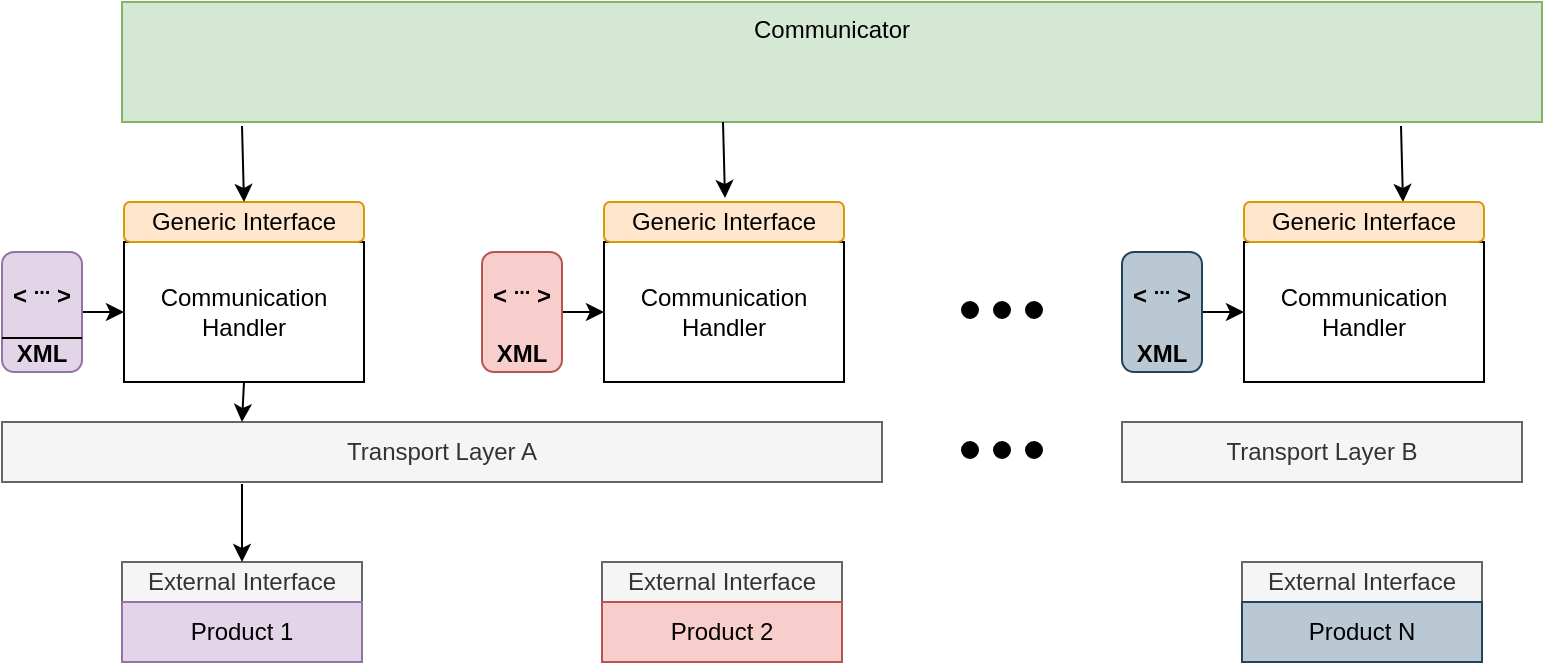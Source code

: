 <mxfile version="13.9.9" type="device"><diagram id="eH_KAKfTOrzADCKV09iF" name="Page-1"><mxGraphModel dx="1185" dy="785" grid="1" gridSize="10" guides="1" tooltips="1" connect="1" arrows="1" fold="1" page="1" pageScale="1" pageWidth="827" pageHeight="1169" background="none" math="0" shadow="0"><root><mxCell id="0"/><mxCell id="1" parent="0"/><mxCell id="U0cZKh1xSIJEdOY7DLbc-1" value="Communicator" style="rounded=0;whiteSpace=wrap;html=1;fillColor=#d5e8d4;strokeColor=#82b366;align=center;verticalAlign=top;" vertex="1" parent="1"><mxGeometry x="100" y="40" width="710" height="60" as="geometry"/></mxCell><mxCell id="U0cZKh1xSIJEdOY7DLbc-3" value="Communication Handler&lt;br&gt;" style="rounded=0;whiteSpace=wrap;html=1;" vertex="1" parent="1"><mxGeometry x="101" y="160" width="120" height="70" as="geometry"/></mxCell><mxCell id="U0cZKh1xSIJEdOY7DLbc-7" value="Generic Interface" style="rounded=1;whiteSpace=wrap;html=1;fillColor=#ffe6cc;strokeColor=#d79b00;" vertex="1" parent="1"><mxGeometry x="101" y="140" width="120" height="20" as="geometry"/></mxCell><mxCell id="U0cZKh1xSIJEdOY7DLbc-8" value="External Interface" style="rounded=0;whiteSpace=wrap;html=1;fillColor=#f5f5f5;strokeColor=#666666;fontColor=#333333;" vertex="1" parent="1"><mxGeometry x="100" y="320" width="120" height="20" as="geometry"/></mxCell><mxCell id="U0cZKh1xSIJEdOY7DLbc-10" value="Transport Layer A" style="rounded=0;whiteSpace=wrap;html=1;fillColor=#f5f5f5;strokeColor=#666666;fontColor=#333333;" vertex="1" parent="1"><mxGeometry x="40" y="250" width="440" height="30" as="geometry"/></mxCell><mxCell id="U0cZKh1xSIJEdOY7DLbc-11" value="Product 1" style="rounded=0;whiteSpace=wrap;html=1;fillColor=#e1d5e7;strokeColor=#9673a6;" vertex="1" parent="1"><mxGeometry x="100" y="340" width="120" height="30" as="geometry"/></mxCell><mxCell id="U0cZKh1xSIJEdOY7DLbc-17" value="" style="endArrow=classic;html=1;entryX=0.5;entryY=0;entryDx=0;entryDy=0;startArrow=none;startFill=0;" edge="1" parent="1" target="U0cZKh1xSIJEdOY7DLbc-7"><mxGeometry width="50" height="50" relative="1" as="geometry"><mxPoint x="160" y="102" as="sourcePoint"/><mxPoint x="230" y="130" as="targetPoint"/></mxGeometry></mxCell><mxCell id="U0cZKh1xSIJEdOY7DLbc-63" value="" style="endArrow=classic;startArrow=none;html=1;startFill=0;exitX=0.5;exitY=1;exitDx=0;exitDy=0;" edge="1" parent="1" source="U0cZKh1xSIJEdOY7DLbc-3"><mxGeometry width="50" height="50" relative="1" as="geometry"><mxPoint x="160" y="290" as="sourcePoint"/><mxPoint x="160" y="250" as="targetPoint"/></mxGeometry></mxCell><mxCell id="U0cZKh1xSIJEdOY7DLbc-72" value="Communication Handler&lt;br&gt;" style="rounded=0;whiteSpace=wrap;html=1;" vertex="1" parent="1"><mxGeometry x="341" y="160" width="120" height="70" as="geometry"/></mxCell><mxCell id="U0cZKh1xSIJEdOY7DLbc-74" value="Generic Interface" style="rounded=1;whiteSpace=wrap;html=1;fillColor=#ffe6cc;strokeColor=#d79b00;" vertex="1" parent="1"><mxGeometry x="341" y="140" width="120" height="20" as="geometry"/></mxCell><mxCell id="U0cZKh1xSIJEdOY7DLbc-75" value="External Interface" style="rounded=0;whiteSpace=wrap;html=1;fillColor=#f5f5f5;strokeColor=#666666;fontColor=#333333;" vertex="1" parent="1"><mxGeometry x="340" y="320" width="120" height="20" as="geometry"/></mxCell><mxCell id="U0cZKh1xSIJEdOY7DLbc-77" value="Product 2" style="rounded=0;whiteSpace=wrap;html=1;fillColor=#f8cecc;strokeColor=#b85450;" vertex="1" parent="1"><mxGeometry x="340" y="340" width="120" height="30" as="geometry"/></mxCell><mxCell id="U0cZKh1xSIJEdOY7DLbc-92" value="" style="endArrow=classic;html=1;entryX=0.5;entryY=0;entryDx=0;entryDy=0;startArrow=none;startFill=0;" edge="1" parent="1"><mxGeometry width="50" height="50" relative="1" as="geometry"><mxPoint x="400.5" y="100.0" as="sourcePoint"/><mxPoint x="401.5" y="138" as="targetPoint"/></mxGeometry></mxCell><mxCell id="U0cZKh1xSIJEdOY7DLbc-93" value="" style="endArrow=classic;html=1;entryX=0.5;entryY=0;entryDx=0;entryDy=0;startArrow=none;startFill=0;" edge="1" parent="1"><mxGeometry width="50" height="50" relative="1" as="geometry"><mxPoint x="739.5" y="102.0" as="sourcePoint"/><mxPoint x="740.5" y="140" as="targetPoint"/></mxGeometry></mxCell><mxCell id="U0cZKh1xSIJEdOY7DLbc-104" value="" style="endArrow=classic;startArrow=none;html=1;startFill=0;entryX=0.5;entryY=0;entryDx=0;entryDy=0;" edge="1" parent="1" target="U0cZKh1xSIJEdOY7DLbc-8"><mxGeometry width="50" height="50" relative="1" as="geometry"><mxPoint x="160" y="281" as="sourcePoint"/><mxPoint x="170" y="260" as="targetPoint"/></mxGeometry></mxCell><mxCell id="U0cZKh1xSIJEdOY7DLbc-109" value="" style="edgeStyle=orthogonalEdgeStyle;rounded=0;orthogonalLoop=1;jettySize=auto;html=1;startArrow=none;startFill=0;" edge="1" parent="1" source="U0cZKh1xSIJEdOY7DLbc-105" target="U0cZKh1xSIJEdOY7DLbc-3"><mxGeometry relative="1" as="geometry"/></mxCell><mxCell id="U0cZKh1xSIJEdOY7DLbc-105" value="&amp;lt; &lt;sup&gt;...&lt;/sup&gt;&amp;nbsp;&amp;gt;&lt;br&gt;&lt;br&gt;XML" style="rounded=1;whiteSpace=wrap;html=1;align=center;fontStyle=1;verticalAlign=bottom;fillColor=#e1d5e7;strokeColor=#9673a6;" vertex="1" parent="1"><mxGeometry x="40" y="165" width="40" height="60" as="geometry"/></mxCell><mxCell id="U0cZKh1xSIJEdOY7DLbc-107" value="" style="endArrow=none;html=1;exitX=0;exitY=0.75;exitDx=0;exitDy=0;entryX=1;entryY=0.75;entryDx=0;entryDy=0;" edge="1" parent="1"><mxGeometry width="50" height="50" relative="1" as="geometry"><mxPoint x="40" y="208" as="sourcePoint"/><mxPoint x="80" y="208" as="targetPoint"/></mxGeometry></mxCell><mxCell id="U0cZKh1xSIJEdOY7DLbc-111" value="" style="edgeStyle=orthogonalEdgeStyle;rounded=0;orthogonalLoop=1;jettySize=auto;html=1;startArrow=none;startFill=0;" edge="1" parent="1" source="U0cZKh1xSIJEdOY7DLbc-110" target="U0cZKh1xSIJEdOY7DLbc-72"><mxGeometry relative="1" as="geometry"/></mxCell><mxCell id="U0cZKh1xSIJEdOY7DLbc-110" value="&amp;lt; &lt;sup&gt;...&lt;/sup&gt;&amp;nbsp;&amp;gt;&lt;br&gt;&lt;br&gt;XML" style="rounded=1;whiteSpace=wrap;html=1;align=center;fontStyle=1;verticalAlign=bottom;fillColor=#f8cecc;strokeColor=#b85450;" vertex="1" parent="1"><mxGeometry x="280" y="165" width="40" height="60" as="geometry"/></mxCell><mxCell id="U0cZKh1xSIJEdOY7DLbc-112" value="Communication Handler&lt;br&gt;" style="rounded=0;whiteSpace=wrap;html=1;" vertex="1" parent="1"><mxGeometry x="661" y="160" width="120" height="70" as="geometry"/></mxCell><mxCell id="U0cZKh1xSIJEdOY7DLbc-113" value="Generic Interface" style="rounded=1;whiteSpace=wrap;html=1;fillColor=#ffe6cc;strokeColor=#d79b00;" vertex="1" parent="1"><mxGeometry x="661" y="140" width="120" height="20" as="geometry"/></mxCell><mxCell id="U0cZKh1xSIJEdOY7DLbc-114" value="External Interface" style="rounded=0;whiteSpace=wrap;html=1;fillColor=#f5f5f5;strokeColor=#666666;fontColor=#333333;" vertex="1" parent="1"><mxGeometry x="660" y="320" width="120" height="20" as="geometry"/></mxCell><mxCell id="U0cZKh1xSIJEdOY7DLbc-115" value="Product N" style="rounded=0;whiteSpace=wrap;html=1;fillColor=#bac8d3;strokeColor=#23445d;" vertex="1" parent="1"><mxGeometry x="660" y="340" width="120" height="30" as="geometry"/></mxCell><mxCell id="U0cZKh1xSIJEdOY7DLbc-116" value="" style="edgeStyle=orthogonalEdgeStyle;rounded=0;orthogonalLoop=1;jettySize=auto;html=1;startArrow=none;startFill=0;" edge="1" source="U0cZKh1xSIJEdOY7DLbc-117" target="U0cZKh1xSIJEdOY7DLbc-112" parent="1"><mxGeometry relative="1" as="geometry"/></mxCell><mxCell id="U0cZKh1xSIJEdOY7DLbc-117" value="&amp;lt; &lt;sup&gt;...&lt;/sup&gt;&amp;nbsp;&amp;gt;&lt;br&gt;&lt;br&gt;XML" style="rounded=1;whiteSpace=wrap;html=1;align=center;fontStyle=1;verticalAlign=bottom;fillColor=#bac8d3;strokeColor=#23445d;" vertex="1" parent="1"><mxGeometry x="600" y="165" width="40" height="60" as="geometry"/></mxCell><mxCell id="U0cZKh1xSIJEdOY7DLbc-118" value="Transport Layer B" style="rounded=0;whiteSpace=wrap;html=1;fillColor=#f5f5f5;strokeColor=#666666;fontColor=#333333;" vertex="1" parent="1"><mxGeometry x="600" y="250" width="200" height="30" as="geometry"/></mxCell><mxCell id="U0cZKh1xSIJEdOY7DLbc-120" value="" style="group" vertex="1" connectable="0" parent="1"><mxGeometry x="520" y="260" width="40" height="10" as="geometry"/></mxCell><mxCell id="U0cZKh1xSIJEdOY7DLbc-121" value="" style="ellipse;whiteSpace=wrap;html=1;aspect=fixed;align=center;labelBackgroundColor=none;labelBorderColor=none;noLabel=1;fontColor=none;fillColor=#000000;" vertex="1" parent="U0cZKh1xSIJEdOY7DLbc-120"><mxGeometry width="8" height="8" as="geometry"/></mxCell><mxCell id="U0cZKh1xSIJEdOY7DLbc-122" value="" style="ellipse;whiteSpace=wrap;html=1;aspect=fixed;align=center;labelBackgroundColor=none;labelBorderColor=none;noLabel=1;fontColor=none;fillColor=#000000;" vertex="1" parent="U0cZKh1xSIJEdOY7DLbc-120"><mxGeometry x="16" width="8" height="8" as="geometry"/></mxCell><mxCell id="U0cZKh1xSIJEdOY7DLbc-123" value="" style="ellipse;whiteSpace=wrap;html=1;aspect=fixed;align=center;labelBackgroundColor=none;labelBorderColor=none;noLabel=1;fontColor=none;fillColor=#000000;" vertex="1" parent="U0cZKh1xSIJEdOY7DLbc-120"><mxGeometry x="32" width="8" height="8" as="geometry"/></mxCell><mxCell id="U0cZKh1xSIJEdOY7DLbc-133" value="" style="group" vertex="1" connectable="0" parent="1"><mxGeometry x="520" y="190" width="40" height="10" as="geometry"/></mxCell><mxCell id="U0cZKh1xSIJEdOY7DLbc-134" value="" style="ellipse;whiteSpace=wrap;html=1;aspect=fixed;align=center;labelBackgroundColor=none;labelBorderColor=none;noLabel=1;fontColor=none;fillColor=#000000;" vertex="1" parent="U0cZKh1xSIJEdOY7DLbc-133"><mxGeometry width="8" height="8" as="geometry"/></mxCell><mxCell id="U0cZKh1xSIJEdOY7DLbc-135" value="" style="ellipse;whiteSpace=wrap;html=1;aspect=fixed;align=center;labelBackgroundColor=none;labelBorderColor=none;noLabel=1;fontColor=none;fillColor=#000000;" vertex="1" parent="U0cZKh1xSIJEdOY7DLbc-133"><mxGeometry x="16" width="8" height="8" as="geometry"/></mxCell><mxCell id="U0cZKh1xSIJEdOY7DLbc-136" value="" style="ellipse;whiteSpace=wrap;html=1;aspect=fixed;align=center;labelBackgroundColor=none;labelBorderColor=none;noLabel=1;fontColor=none;fillColor=#000000;" vertex="1" parent="U0cZKh1xSIJEdOY7DLbc-133"><mxGeometry x="32" width="8" height="8" as="geometry"/></mxCell></root></mxGraphModel></diagram></mxfile>
